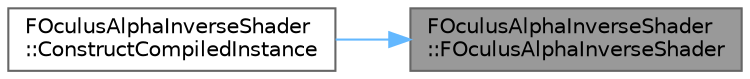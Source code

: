 digraph "FOculusAlphaInverseShader::FOculusAlphaInverseShader"
{
 // INTERACTIVE_SVG=YES
 // LATEX_PDF_SIZE
  bgcolor="transparent";
  edge [fontname=Helvetica,fontsize=10,labelfontname=Helvetica,labelfontsize=10];
  node [fontname=Helvetica,fontsize=10,shape=box,height=0.2,width=0.4];
  rankdir="RL";
  Node1 [id="Node000001",label="FOculusAlphaInverseShader\l::FOculusAlphaInverseShader",height=0.2,width=0.4,color="gray40", fillcolor="grey60", style="filled", fontcolor="black",tooltip=" "];
  Node1 -> Node2 [id="edge1_Node000001_Node000002",dir="back",color="steelblue1",style="solid",tooltip=" "];
  Node2 [id="Node000002",label="FOculusAlphaInverseShader\l::ConstructCompiledInstance",height=0.2,width=0.4,color="grey40", fillcolor="white", style="filled",URL="$dd/d47/classFOculusAlphaInverseShader.html#a4af590559d0a67f081755701c4af7c43",tooltip=" "];
}
